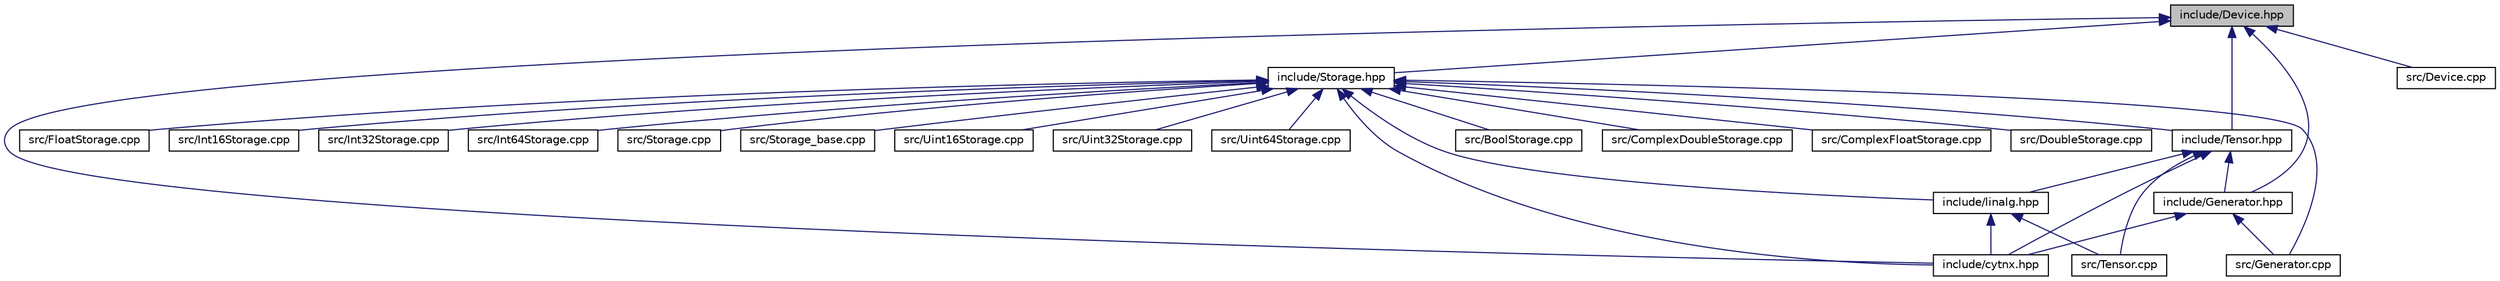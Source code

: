 digraph "include/Device.hpp"
{
  edge [fontname="Helvetica",fontsize="10",labelfontname="Helvetica",labelfontsize="10"];
  node [fontname="Helvetica",fontsize="10",shape=record];
  Node3 [label="include/Device.hpp",height=0.2,width=0.4,color="black", fillcolor="grey75", style="filled", fontcolor="black"];
  Node3 -> Node4 [dir="back",color="midnightblue",fontsize="10",style="solid",fontname="Helvetica"];
  Node4 [label="include/cytnx.hpp",height=0.2,width=0.4,color="black", fillcolor="white", style="filled",URL="$cytnx_8hpp.html"];
  Node3 -> Node5 [dir="back",color="midnightblue",fontsize="10",style="solid",fontname="Helvetica"];
  Node5 [label="include/Storage.hpp",height=0.2,width=0.4,color="black", fillcolor="white", style="filled",URL="$Storage_8hpp.html"];
  Node5 -> Node4 [dir="back",color="midnightblue",fontsize="10",style="solid",fontname="Helvetica"];
  Node5 -> Node6 [dir="back",color="midnightblue",fontsize="10",style="solid",fontname="Helvetica"];
  Node6 [label="include/Tensor.hpp",height=0.2,width=0.4,color="black", fillcolor="white", style="filled",URL="$Tensor_8hpp.html"];
  Node6 -> Node4 [dir="back",color="midnightblue",fontsize="10",style="solid",fontname="Helvetica"];
  Node6 -> Node7 [dir="back",color="midnightblue",fontsize="10",style="solid",fontname="Helvetica"];
  Node7 [label="include/Generator.hpp",height=0.2,width=0.4,color="black", fillcolor="white", style="filled",URL="$Generator_8hpp.html"];
  Node7 -> Node4 [dir="back",color="midnightblue",fontsize="10",style="solid",fontname="Helvetica"];
  Node7 -> Node8 [dir="back",color="midnightblue",fontsize="10",style="solid",fontname="Helvetica"];
  Node8 [label="src/Generator.cpp",height=0.2,width=0.4,color="black", fillcolor="white", style="filled",URL="$Generator_8cpp.html"];
  Node6 -> Node9 [dir="back",color="midnightblue",fontsize="10",style="solid",fontname="Helvetica"];
  Node9 [label="include/linalg.hpp",height=0.2,width=0.4,color="black", fillcolor="white", style="filled",URL="$linalg_8hpp.html"];
  Node9 -> Node4 [dir="back",color="midnightblue",fontsize="10",style="solid",fontname="Helvetica"];
  Node9 -> Node10 [dir="back",color="midnightblue",fontsize="10",style="solid",fontname="Helvetica"];
  Node10 [label="src/Tensor.cpp",height=0.2,width=0.4,color="black", fillcolor="white", style="filled",URL="$Tensor_8cpp.html"];
  Node6 -> Node10 [dir="back",color="midnightblue",fontsize="10",style="solid",fontname="Helvetica"];
  Node5 -> Node9 [dir="back",color="midnightblue",fontsize="10",style="solid",fontname="Helvetica"];
  Node5 -> Node11 [dir="back",color="midnightblue",fontsize="10",style="solid",fontname="Helvetica"];
  Node11 [label="src/BoolStorage.cpp",height=0.2,width=0.4,color="black", fillcolor="white", style="filled",URL="$BoolStorage_8cpp.html"];
  Node5 -> Node12 [dir="back",color="midnightblue",fontsize="10",style="solid",fontname="Helvetica"];
  Node12 [label="src/ComplexDoubleStorage.cpp",height=0.2,width=0.4,color="black", fillcolor="white", style="filled",URL="$ComplexDoubleStorage_8cpp.html"];
  Node5 -> Node13 [dir="back",color="midnightblue",fontsize="10",style="solid",fontname="Helvetica"];
  Node13 [label="src/ComplexFloatStorage.cpp",height=0.2,width=0.4,color="black", fillcolor="white", style="filled",URL="$ComplexFloatStorage_8cpp.html"];
  Node5 -> Node14 [dir="back",color="midnightblue",fontsize="10",style="solid",fontname="Helvetica"];
  Node14 [label="src/DoubleStorage.cpp",height=0.2,width=0.4,color="black", fillcolor="white", style="filled",URL="$DoubleStorage_8cpp.html"];
  Node5 -> Node15 [dir="back",color="midnightblue",fontsize="10",style="solid",fontname="Helvetica"];
  Node15 [label="src/FloatStorage.cpp",height=0.2,width=0.4,color="black", fillcolor="white", style="filled",URL="$FloatStorage_8cpp.html"];
  Node5 -> Node8 [dir="back",color="midnightblue",fontsize="10",style="solid",fontname="Helvetica"];
  Node5 -> Node16 [dir="back",color="midnightblue",fontsize="10",style="solid",fontname="Helvetica"];
  Node16 [label="src/Int16Storage.cpp",height=0.2,width=0.4,color="black", fillcolor="white", style="filled",URL="$Int16Storage_8cpp.html"];
  Node5 -> Node17 [dir="back",color="midnightblue",fontsize="10",style="solid",fontname="Helvetica"];
  Node17 [label="src/Int32Storage.cpp",height=0.2,width=0.4,color="black", fillcolor="white", style="filled",URL="$Int32Storage_8cpp.html"];
  Node5 -> Node18 [dir="back",color="midnightblue",fontsize="10",style="solid",fontname="Helvetica"];
  Node18 [label="src/Int64Storage.cpp",height=0.2,width=0.4,color="black", fillcolor="white", style="filled",URL="$Int64Storage_8cpp.html"];
  Node5 -> Node19 [dir="back",color="midnightblue",fontsize="10",style="solid",fontname="Helvetica"];
  Node19 [label="src/Storage.cpp",height=0.2,width=0.4,color="black", fillcolor="white", style="filled",URL="$Storage_8cpp.html"];
  Node5 -> Node20 [dir="back",color="midnightblue",fontsize="10",style="solid",fontname="Helvetica"];
  Node20 [label="src/Storage_base.cpp",height=0.2,width=0.4,color="black", fillcolor="white", style="filled",URL="$Storage__base_8cpp.html"];
  Node5 -> Node21 [dir="back",color="midnightblue",fontsize="10",style="solid",fontname="Helvetica"];
  Node21 [label="src/Uint16Storage.cpp",height=0.2,width=0.4,color="black", fillcolor="white", style="filled",URL="$Uint16Storage_8cpp.html"];
  Node5 -> Node22 [dir="back",color="midnightblue",fontsize="10",style="solid",fontname="Helvetica"];
  Node22 [label="src/Uint32Storage.cpp",height=0.2,width=0.4,color="black", fillcolor="white", style="filled",URL="$Uint32Storage_8cpp.html"];
  Node5 -> Node23 [dir="back",color="midnightblue",fontsize="10",style="solid",fontname="Helvetica"];
  Node23 [label="src/Uint64Storage.cpp",height=0.2,width=0.4,color="black", fillcolor="white", style="filled",URL="$Uint64Storage_8cpp.html"];
  Node3 -> Node6 [dir="back",color="midnightblue",fontsize="10",style="solid",fontname="Helvetica"];
  Node3 -> Node7 [dir="back",color="midnightblue",fontsize="10",style="solid",fontname="Helvetica"];
  Node3 -> Node24 [dir="back",color="midnightblue",fontsize="10",style="solid",fontname="Helvetica"];
  Node24 [label="src/Device.cpp",height=0.2,width=0.4,color="black", fillcolor="white", style="filled",URL="$Device_8cpp.html"];
}
